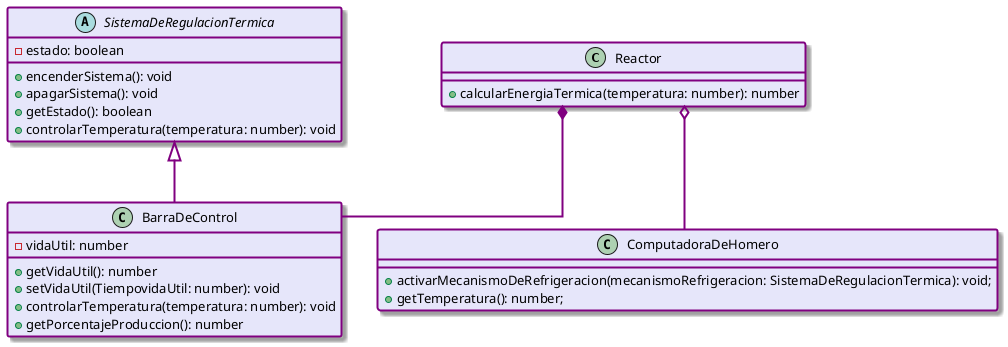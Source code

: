 @startuml Trabajo Practico Laboratorio - Sistema de Refrigeracion

!define MyFontColor #000000
!define MyBorderColor #800080
!define MyBackgroundColor #E6E6FA
!define MyArrowColor #800080

skinparam defaultFontName Arial
skinparam DefaultFontSize 13
skinparam Linetype ortho
skinparam Arrowcolor MyArrowColor
skinparam ArrowThickness 2
skinparam Classbordercolor MyBorderColor
skinparam ClassBorderThickness 2
skinparam ClassBackgroundColor MyBackgroundColor
skinparam Shadowing true
skinparam GroupInheritance 1
skinparam NoteBackgroundColor yellow
skinparam NoteBorderThickness 2

class Reactor{
    + calcularEnergiaTermica(temperatura: number): number
}

abstract class SistemaDeRegulacionTermica {
    - estado: boolean
    + encenderSistema(): void
    + apagarSistema(): void
    + getEstado(): boolean
    + controlarTemperatura(temperatura: number): void
}

class BarraDeControl extends SistemaDeRegulacionTermica {
    - vidaUtil: number
    + getVidaUtil(): number
    + setVidaUtil(TiempovidaUtil: number): void
    + controlarTemperatura(temperatura: number): void
    + getPorcentajeProduccion(): number
}

class ComputadoraDeHomero {
    + activarMecanismoDeRefrigeracion(mecanismoRefrigeracion: SistemaDeRegulacionTermica): void;
    + getTemperatura(): number;
}

Reactor *-- BarraDeControl
Reactor o-- ComputadoraDeHomero

@enduml
